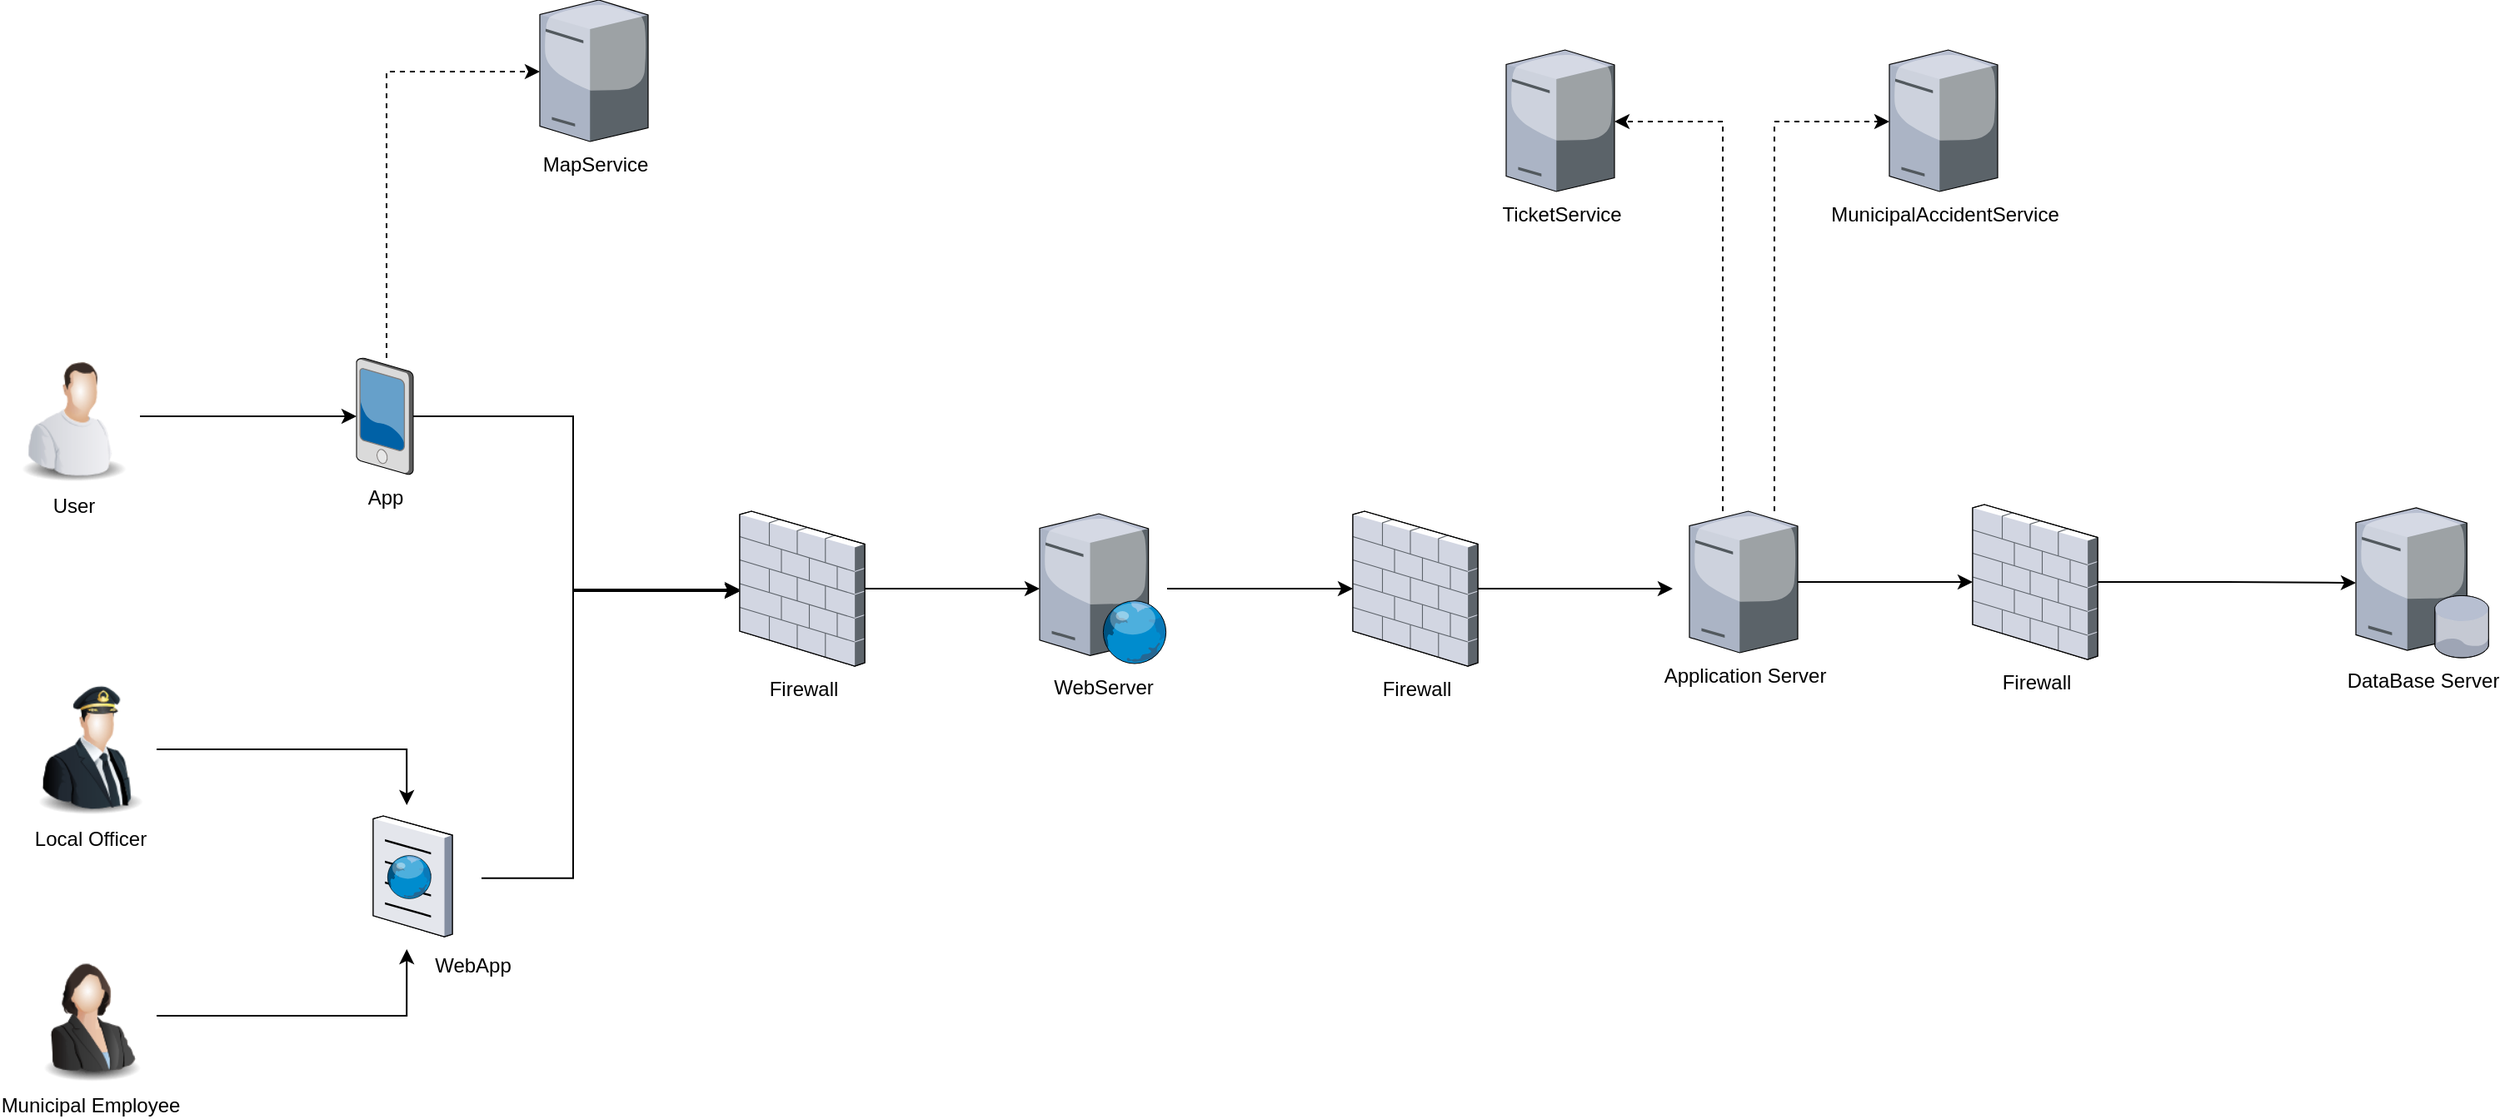 <mxfile version="12.3.8" type="device" pages="1"><diagram name="Page-1" id="e3a06f82-3646-2815-327d-82caf3d4e204"><mxGraphModel dx="1955" dy="970" grid="1" gridSize="10" guides="1" tooltips="1" connect="1" arrows="1" fold="1" page="1" pageScale="1.5" pageWidth="1169" pageHeight="826" background="none" math="0" shadow="0"><root><mxCell id="0" style=";html=1;"/><mxCell id="1" style=";html=1;" parent="0"/><mxCell id="Ws8toVyrDibLzm0oNqpc-22" style="edgeStyle=orthogonalEdgeStyle;rounded=0;orthogonalLoop=1;jettySize=auto;html=1;" edge="1" parent="1" target="Ws8toVyrDibLzm0oNqpc-18"><mxGeometry relative="1" as="geometry"><mxPoint x="315" y="677.429" as="sourcePoint"/><Array as="points"><mxPoint x="370" y="677"/><mxPoint x="370" y="504"/></Array></mxGeometry></mxCell><mxCell id="Ws8toVyrDibLzm0oNqpc-23" style="edgeStyle=orthogonalEdgeStyle;rounded=0;orthogonalLoop=1;jettySize=auto;html=1;" edge="1" parent="1" source="Ws8toVyrDibLzm0oNqpc-2" target="Ws8toVyrDibLzm0oNqpc-18"><mxGeometry relative="1" as="geometry"><Array as="points"><mxPoint x="370" y="400"/><mxPoint x="370" y="505"/></Array></mxGeometry></mxCell><mxCell id="Ws8toVyrDibLzm0oNqpc-48" style="edgeStyle=orthogonalEdgeStyle;rounded=0;orthogonalLoop=1;jettySize=auto;html=1;startArrow=none;startFill=0;dashed=1;" edge="1" parent="1" source="Ws8toVyrDibLzm0oNqpc-2" target="Ws8toVyrDibLzm0oNqpc-47"><mxGeometry relative="1" as="geometry"><Array as="points"><mxPoint x="258" y="193"/></Array></mxGeometry></mxCell><mxCell id="Ws8toVyrDibLzm0oNqpc-2" value="App" style="verticalLabelPosition=bottom;aspect=fixed;html=1;verticalAlign=top;strokeColor=none;align=center;outlineConnect=0;shape=mxgraph.citrix.pda;" vertex="1" parent="1"><mxGeometry x="240" y="365" width="34" height="70" as="geometry"/></mxCell><mxCell id="Ws8toVyrDibLzm0oNqpc-8" style="edgeStyle=orthogonalEdgeStyle;rounded=0;orthogonalLoop=1;jettySize=auto;html=1;" edge="1" parent="1" source="Ws8toVyrDibLzm0oNqpc-7" target="Ws8toVyrDibLzm0oNqpc-2"><mxGeometry relative="1" as="geometry"/></mxCell><mxCell id="Ws8toVyrDibLzm0oNqpc-7" value="User" style="image;html=1;labelBackgroundColor=#ffffff;image=img/lib/clip_art/people/Worker_Man_128x128.png" vertex="1" parent="1"><mxGeometry x="30" y="360" width="80" height="80" as="geometry"/></mxCell><mxCell id="Ws8toVyrDibLzm0oNqpc-11" style="edgeStyle=orthogonalEdgeStyle;rounded=0;orthogonalLoop=1;jettySize=auto;html=1;" edge="1" parent="1" source="Ws8toVyrDibLzm0oNqpc-9"><mxGeometry relative="1" as="geometry"><mxPoint x="270.143" y="633.5" as="targetPoint"/><Array as="points"><mxPoint x="270" y="600"/></Array></mxGeometry></mxCell><mxCell id="Ws8toVyrDibLzm0oNqpc-9" value="Local Officer" style="image;html=1;labelBackgroundColor=#ffffff;image=img/lib/clip_art/people/Pilot_Man_128x128.png" vertex="1" parent="1"><mxGeometry x="40" y="560" width="80" height="80" as="geometry"/></mxCell><mxCell id="Ws8toVyrDibLzm0oNqpc-14" style="edgeStyle=orthogonalEdgeStyle;rounded=0;orthogonalLoop=1;jettySize=auto;html=1;" edge="1" parent="1" source="Ws8toVyrDibLzm0oNqpc-10"><mxGeometry relative="1" as="geometry"><mxPoint x="270.143" y="720" as="targetPoint"/><Array as="points"><mxPoint x="270" y="760"/></Array></mxGeometry></mxCell><mxCell id="Ws8toVyrDibLzm0oNqpc-10" value="Municipal Employee" style="image;html=1;labelBackgroundColor=#ffffff;image=img/lib/clip_art/people/Suit_Woman_128x128.png" vertex="1" parent="1"><mxGeometry x="40" y="720" width="80" height="80" as="geometry"/></mxCell><mxCell id="Ws8toVyrDibLzm0oNqpc-32" style="edgeStyle=orthogonalEdgeStyle;rounded=0;orthogonalLoop=1;jettySize=auto;html=1;" edge="1" parent="1" source="Ws8toVyrDibLzm0oNqpc-18" target="Ws8toVyrDibLzm0oNqpc-30"><mxGeometry relative="1" as="geometry"/></mxCell><mxCell id="Ws8toVyrDibLzm0oNqpc-18" value="Firewall" style="verticalLabelPosition=bottom;aspect=fixed;html=1;verticalAlign=top;strokeColor=none;align=center;outlineConnect=0;shape=mxgraph.citrix.firewall;" vertex="1" parent="1"><mxGeometry x="470" y="457" width="75" height="93" as="geometry"/></mxCell><mxCell id="Ws8toVyrDibLzm0oNqpc-37" style="edgeStyle=orthogonalEdgeStyle;rounded=0;orthogonalLoop=1;jettySize=auto;html=1;" edge="1" parent="1" source="Ws8toVyrDibLzm0oNqpc-30" target="Ws8toVyrDibLzm0oNqpc-36"><mxGeometry relative="1" as="geometry"/></mxCell><mxCell id="Ws8toVyrDibLzm0oNqpc-30" value="WebServer" style="verticalLabelPosition=bottom;aspect=fixed;html=1;verticalAlign=top;strokeColor=none;align=center;outlineConnect=0;shape=mxgraph.citrix.web_server;" vertex="1" parent="1"><mxGeometry x="650" y="458.5" width="76.5" height="90" as="geometry"/></mxCell><mxCell id="Ws8toVyrDibLzm0oNqpc-31" style="edgeStyle=orthogonalEdgeStyle;rounded=0;orthogonalLoop=1;jettySize=auto;html=1;" edge="1" parent="1" source="Ws8toVyrDibLzm0oNqpc-2" target="Ws8toVyrDibLzm0oNqpc-18"><mxGeometry relative="1" as="geometry"><mxPoint x="274" y="400.276" as="sourcePoint"/><mxPoint x="470" y="505.103" as="targetPoint"/><Array as="points"><mxPoint x="370" y="400"/><mxPoint x="370" y="505"/></Array></mxGeometry></mxCell><mxCell id="Ws8toVyrDibLzm0oNqpc-33" value="WebApp" style="text;html=1;strokeColor=none;fillColor=none;align=center;verticalAlign=middle;whiteSpace=wrap;rounded=0;" vertex="1" parent="1"><mxGeometry x="290" y="720" width="40" height="20" as="geometry"/></mxCell><mxCell id="Ws8toVyrDibLzm0oNqpc-35" value="" style="verticalLabelPosition=bottom;aspect=fixed;html=1;verticalAlign=top;strokeColor=none;align=center;outlineConnect=0;shape=mxgraph.citrix.browser;" vertex="1" parent="1"><mxGeometry x="250" y="640" width="47.5" height="72.5" as="geometry"/></mxCell><mxCell id="Ws8toVyrDibLzm0oNqpc-40" style="edgeStyle=orthogonalEdgeStyle;rounded=0;orthogonalLoop=1;jettySize=auto;html=1;entryX=-0.154;entryY=0.547;entryDx=0;entryDy=0;entryPerimeter=0;" edge="1" parent="1" source="Ws8toVyrDibLzm0oNqpc-36" target="Ws8toVyrDibLzm0oNqpc-39"><mxGeometry relative="1" as="geometry"/></mxCell><mxCell id="Ws8toVyrDibLzm0oNqpc-36" value="Firewall" style="verticalLabelPosition=bottom;aspect=fixed;html=1;verticalAlign=top;strokeColor=none;align=center;outlineConnect=0;shape=mxgraph.citrix.firewall;" vertex="1" parent="1"><mxGeometry x="838" y="457" width="75" height="93" as="geometry"/></mxCell><mxCell id="Ws8toVyrDibLzm0oNqpc-42" style="edgeStyle=orthogonalEdgeStyle;rounded=0;orthogonalLoop=1;jettySize=auto;html=1;" edge="1" parent="1" source="Ws8toVyrDibLzm0oNqpc-39" target="Ws8toVyrDibLzm0oNqpc-41"><mxGeometry relative="1" as="geometry"/></mxCell><mxCell id="Ws8toVyrDibLzm0oNqpc-53" style="edgeStyle=orthogonalEdgeStyle;rounded=0;orthogonalLoop=1;jettySize=auto;html=1;dashed=1;startArrow=none;startFill=0;" edge="1" parent="1" source="Ws8toVyrDibLzm0oNqpc-39" target="Ws8toVyrDibLzm0oNqpc-51"><mxGeometry relative="1" as="geometry"><Array as="points"><mxPoint x="1060" y="223"/></Array></mxGeometry></mxCell><mxCell id="Ws8toVyrDibLzm0oNqpc-56" style="edgeStyle=orthogonalEdgeStyle;rounded=0;orthogonalLoop=1;jettySize=auto;html=1;dashed=1;startArrow=none;startFill=0;" edge="1" parent="1" source="Ws8toVyrDibLzm0oNqpc-39" target="Ws8toVyrDibLzm0oNqpc-55"><mxGeometry relative="1" as="geometry"><Array as="points"><mxPoint x="1091" y="223"/></Array></mxGeometry></mxCell><mxCell id="Ws8toVyrDibLzm0oNqpc-39" value="Application Server" style="verticalLabelPosition=bottom;aspect=fixed;html=1;verticalAlign=top;strokeColor=none;align=center;outlineConnect=0;shape=mxgraph.citrix.tower_server;" vertex="1" parent="1"><mxGeometry x="1040" y="457" width="65" height="85" as="geometry"/></mxCell><mxCell id="Ws8toVyrDibLzm0oNqpc-44" style="edgeStyle=orthogonalEdgeStyle;rounded=0;orthogonalLoop=1;jettySize=auto;html=1;" edge="1" parent="1" source="Ws8toVyrDibLzm0oNqpc-41" target="Ws8toVyrDibLzm0oNqpc-43"><mxGeometry relative="1" as="geometry"/></mxCell><mxCell id="Ws8toVyrDibLzm0oNqpc-41" value="Firewall" style="verticalLabelPosition=bottom;aspect=fixed;html=1;verticalAlign=top;strokeColor=none;align=center;outlineConnect=0;shape=mxgraph.citrix.firewall;" vertex="1" parent="1"><mxGeometry x="1210" y="453" width="75" height="93" as="geometry"/></mxCell><mxCell id="Ws8toVyrDibLzm0oNqpc-43" value="DataBase Server" style="verticalLabelPosition=bottom;aspect=fixed;html=1;verticalAlign=top;strokeColor=none;align=center;outlineConnect=0;shape=mxgraph.citrix.database_server;" vertex="1" parent="1"><mxGeometry x="1440" y="455" width="80" height="90" as="geometry"/></mxCell><mxCell id="Ws8toVyrDibLzm0oNqpc-47" value="MapService" style="verticalLabelPosition=bottom;aspect=fixed;html=1;verticalAlign=top;strokeColor=none;align=center;outlineConnect=0;shape=mxgraph.citrix.license_server;" vertex="1" parent="1"><mxGeometry x="350" y="150" width="65" height="85" as="geometry"/></mxCell><mxCell id="Ws8toVyrDibLzm0oNqpc-51" value="TicketService" style="verticalLabelPosition=bottom;aspect=fixed;html=1;verticalAlign=top;strokeColor=none;align=center;outlineConnect=0;shape=mxgraph.citrix.license_server;" vertex="1" parent="1"><mxGeometry x="930" y="180" width="65" height="85" as="geometry"/></mxCell><mxCell id="Ws8toVyrDibLzm0oNqpc-55" value="MunicipalAccidentService" style="verticalLabelPosition=bottom;aspect=fixed;html=1;verticalAlign=top;strokeColor=none;align=center;outlineConnect=0;shape=mxgraph.citrix.license_server;" vertex="1" parent="1"><mxGeometry x="1160" y="180" width="65" height="85" as="geometry"/></mxCell></root></mxGraphModel></diagram></mxfile>